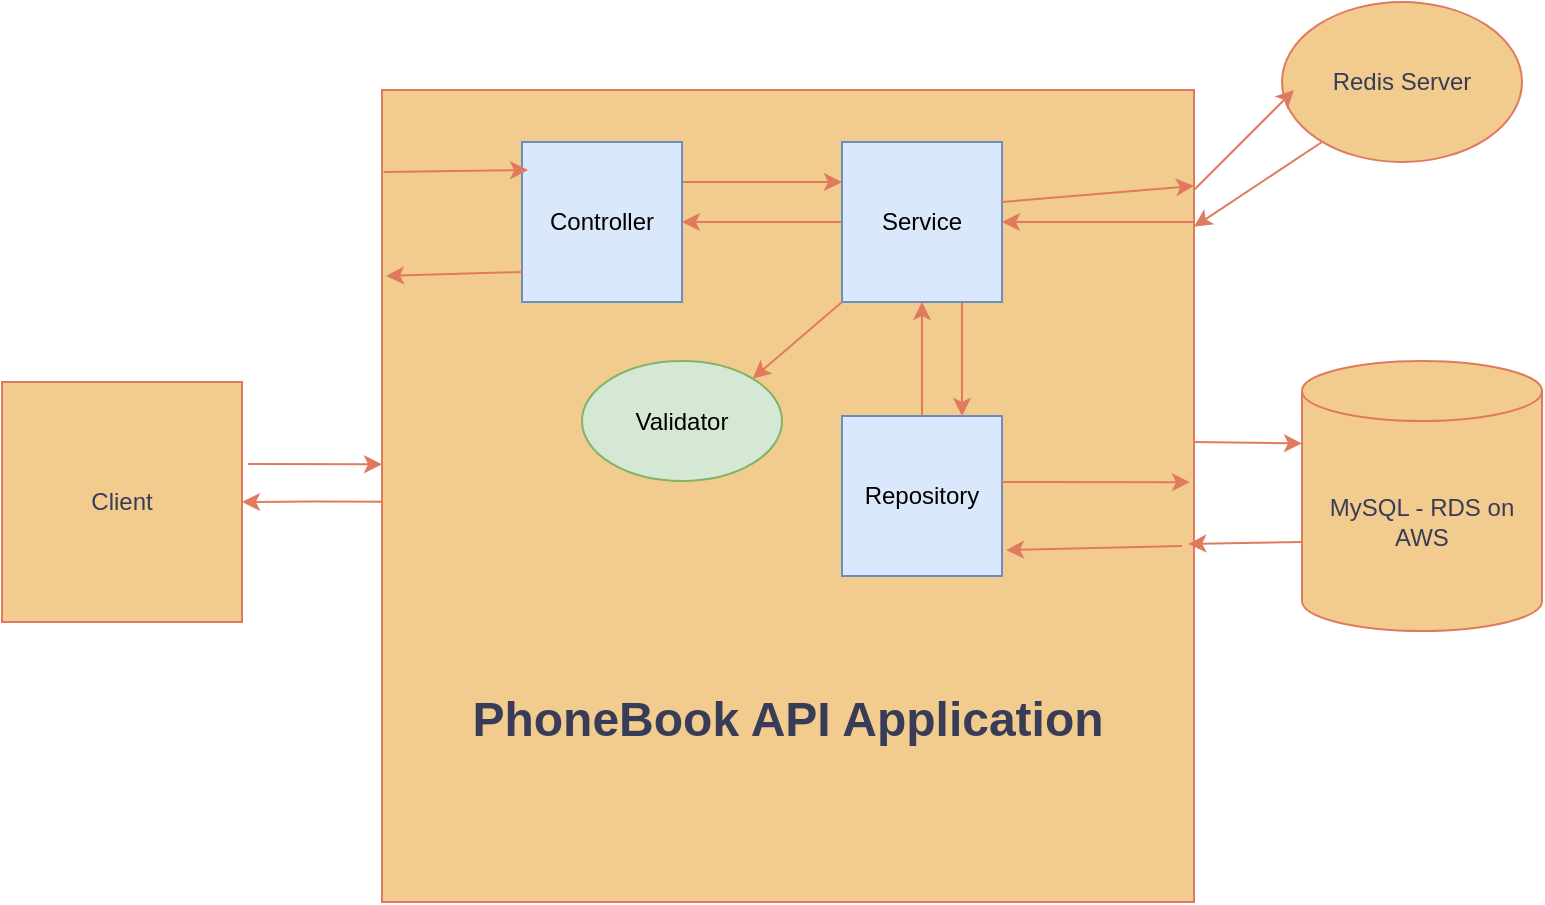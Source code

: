 <mxfile version="24.7.6">
  <diagram name="Page-1" id="qHu5MgX-kPWSWG0aRzg3">
    <mxGraphModel dx="794" dy="540" grid="1" gridSize="10" guides="1" tooltips="1" connect="1" arrows="1" fold="1" page="1" pageScale="1" pageWidth="850" pageHeight="1100" math="0" shadow="0">
      <root>
        <mxCell id="0" />
        <mxCell id="1" parent="0" />
        <object label="Client" Client="" id="f9ot66WbKrEA0bIDZkyh-1">
          <mxCell style="whiteSpace=wrap;html=1;aspect=fixed;labelBackgroundColor=none;fillColor=#F2CC8F;strokeColor=#E07A5F;fontColor=#393C56;" vertex="1" parent="1">
            <mxGeometry x="10" y="200" width="120" height="120" as="geometry" />
          </mxCell>
        </object>
        <mxCell id="f9ot66WbKrEA0bIDZkyh-2" value="" style="endArrow=classic;html=1;rounded=0;labelBackgroundColor=none;strokeColor=#E07A5F;fontColor=default;entryX=0;entryY=0.461;entryDx=0;entryDy=0;exitX=1.025;exitY=0.342;exitDx=0;exitDy=0;exitPerimeter=0;entryPerimeter=0;" edge="1" parent="1" source="f9ot66WbKrEA0bIDZkyh-1" target="f9ot66WbKrEA0bIDZkyh-3">
          <mxGeometry width="50" height="50" relative="1" as="geometry">
            <mxPoint x="130" y="260" as="sourcePoint" />
            <mxPoint x="190" y="254" as="targetPoint" />
          </mxGeometry>
        </mxCell>
        <mxCell id="f9ot66WbKrEA0bIDZkyh-25" value="" style="edgeStyle=orthogonalEdgeStyle;rounded=0;orthogonalLoop=1;jettySize=auto;html=1;strokeColor=#E07A5F;fontColor=#393C56;fillColor=#F2CC8F;exitX=0.025;exitY=0.507;exitDx=0;exitDy=0;exitPerimeter=0;" edge="1" parent="1" source="f9ot66WbKrEA0bIDZkyh-3" target="f9ot66WbKrEA0bIDZkyh-1">
          <mxGeometry relative="1" as="geometry" />
        </mxCell>
        <mxCell id="f9ot66WbKrEA0bIDZkyh-3" value="&lt;h1&gt;&lt;br&gt;&lt;/h1&gt;&lt;h1&gt;&lt;br&gt;&lt;/h1&gt;&lt;h1&gt;&lt;br&gt;&lt;/h1&gt;&lt;h1&gt;&lt;br&gt;&lt;/h1&gt;&lt;h1&gt;&lt;br&gt;&lt;/h1&gt;&lt;h1&gt;PhoneBook API Application&lt;/h1&gt;" style="whiteSpace=wrap;html=1;aspect=fixed;labelBackgroundColor=none;fillColor=#F2CC8F;strokeColor=#E07A5F;fontColor=#393C56;" vertex="1" parent="1">
          <mxGeometry x="200" y="54" width="406" height="406" as="geometry" />
        </mxCell>
        <mxCell id="f9ot66WbKrEA0bIDZkyh-8" value="" style="edgeStyle=orthogonalEdgeStyle;rounded=0;orthogonalLoop=1;jettySize=auto;html=1;strokeColor=#E07A5F;fontColor=#393C56;fillColor=#F2CC8F;exitX=1;exitY=0.25;exitDx=0;exitDy=0;entryX=0;entryY=0.25;entryDx=0;entryDy=0;" edge="1" parent="1" source="f9ot66WbKrEA0bIDZkyh-5" target="f9ot66WbKrEA0bIDZkyh-7">
          <mxGeometry relative="1" as="geometry" />
        </mxCell>
        <mxCell id="f9ot66WbKrEA0bIDZkyh-5" value="Controller" style="whiteSpace=wrap;html=1;aspect=fixed;strokeColor=#6c8ebf;fillColor=#dae8fc;" vertex="1" parent="1">
          <mxGeometry x="270" y="80" width="80" height="80" as="geometry" />
        </mxCell>
        <mxCell id="f9ot66WbKrEA0bIDZkyh-6" value="" style="endArrow=classic;html=1;rounded=0;strokeColor=#E07A5F;fontColor=#393C56;fillColor=#F2CC8F;exitX=0.002;exitY=0.101;exitDx=0;exitDy=0;exitPerimeter=0;entryX=0.038;entryY=0.175;entryDx=0;entryDy=0;entryPerimeter=0;" edge="1" parent="1" source="f9ot66WbKrEA0bIDZkyh-3" target="f9ot66WbKrEA0bIDZkyh-5">
          <mxGeometry width="50" height="50" relative="1" as="geometry">
            <mxPoint x="370" y="280" as="sourcePoint" />
            <mxPoint x="400" y="260" as="targetPoint" />
          </mxGeometry>
        </mxCell>
        <mxCell id="f9ot66WbKrEA0bIDZkyh-15" value="" style="edgeStyle=orthogonalEdgeStyle;rounded=0;orthogonalLoop=1;jettySize=auto;html=1;strokeColor=#E07A5F;fontColor=#393C56;fillColor=#F2CC8F;exitX=0.75;exitY=1;exitDx=0;exitDy=0;entryX=0.75;entryY=0;entryDx=0;entryDy=0;" edge="1" parent="1" source="f9ot66WbKrEA0bIDZkyh-7" target="f9ot66WbKrEA0bIDZkyh-14">
          <mxGeometry relative="1" as="geometry" />
        </mxCell>
        <mxCell id="f9ot66WbKrEA0bIDZkyh-23" value="" style="edgeStyle=orthogonalEdgeStyle;rounded=0;orthogonalLoop=1;jettySize=auto;html=1;strokeColor=#E07A5F;fontColor=#393C56;fillColor=#F2CC8F;" edge="1" parent="1" source="f9ot66WbKrEA0bIDZkyh-7" target="f9ot66WbKrEA0bIDZkyh-5">
          <mxGeometry relative="1" as="geometry" />
        </mxCell>
        <mxCell id="f9ot66WbKrEA0bIDZkyh-7" value="Service" style="whiteSpace=wrap;html=1;aspect=fixed;strokeColor=#6c8ebf;fillColor=#dae8fc;" vertex="1" parent="1">
          <mxGeometry x="430" y="80" width="80" height="80" as="geometry" />
        </mxCell>
        <mxCell id="f9ot66WbKrEA0bIDZkyh-11" value="MySQL - RDS on AWS" style="shape=cylinder3;whiteSpace=wrap;html=1;boundedLbl=1;backgroundOutline=1;size=15;strokeColor=#E07A5F;fontColor=#393C56;fillColor=#F2CC8F;" vertex="1" parent="1">
          <mxGeometry x="660" y="189.5" width="120" height="135" as="geometry" />
        </mxCell>
        <mxCell id="f9ot66WbKrEA0bIDZkyh-22" value="" style="edgeStyle=orthogonalEdgeStyle;rounded=0;orthogonalLoop=1;jettySize=auto;html=1;strokeColor=#E07A5F;fontColor=#393C56;fillColor=#F2CC8F;" edge="1" parent="1" source="f9ot66WbKrEA0bIDZkyh-14" target="f9ot66WbKrEA0bIDZkyh-7">
          <mxGeometry relative="1" as="geometry" />
        </mxCell>
        <mxCell id="f9ot66WbKrEA0bIDZkyh-14" value="Repository" style="whiteSpace=wrap;html=1;aspect=fixed;strokeColor=#6c8ebf;fillColor=#dae8fc;" vertex="1" parent="1">
          <mxGeometry x="430" y="217" width="80" height="80" as="geometry" />
        </mxCell>
        <mxCell id="f9ot66WbKrEA0bIDZkyh-18" value="" style="endArrow=classic;html=1;rounded=0;strokeColor=#E07A5F;fontColor=#393C56;fillColor=#F2CC8F;entryX=0.995;entryY=0.483;entryDx=0;entryDy=0;entryPerimeter=0;" edge="1" parent="1" target="f9ot66WbKrEA0bIDZkyh-3">
          <mxGeometry width="50" height="50" relative="1" as="geometry">
            <mxPoint x="510" y="250" as="sourcePoint" />
            <mxPoint x="560" y="200" as="targetPoint" />
          </mxGeometry>
        </mxCell>
        <mxCell id="f9ot66WbKrEA0bIDZkyh-19" value="" style="endArrow=classic;html=1;rounded=0;strokeColor=#E07A5F;fontColor=#393C56;fillColor=#F2CC8F;entryX=0;entryY=0;entryDx=0;entryDy=41.25;entryPerimeter=0;" edge="1" parent="1" target="f9ot66WbKrEA0bIDZkyh-11">
          <mxGeometry width="50" height="50" relative="1" as="geometry">
            <mxPoint x="606" y="230" as="sourcePoint" />
            <mxPoint x="656" y="180" as="targetPoint" />
          </mxGeometry>
        </mxCell>
        <mxCell id="f9ot66WbKrEA0bIDZkyh-20" value="" style="endArrow=classic;html=1;rounded=0;strokeColor=#E07A5F;fontColor=#393C56;fillColor=#F2CC8F;entryX=0.993;entryY=0.559;entryDx=0;entryDy=0;entryPerimeter=0;" edge="1" parent="1" target="f9ot66WbKrEA0bIDZkyh-3">
          <mxGeometry width="50" height="50" relative="1" as="geometry">
            <mxPoint x="660" y="280" as="sourcePoint" />
            <mxPoint x="710" y="230" as="targetPoint" />
          </mxGeometry>
        </mxCell>
        <mxCell id="f9ot66WbKrEA0bIDZkyh-21" value="" style="endArrow=classic;html=1;rounded=0;strokeColor=#E07A5F;fontColor=#393C56;fillColor=#F2CC8F;entryX=1.025;entryY=0.838;entryDx=0;entryDy=0;entryPerimeter=0;" edge="1" parent="1" target="f9ot66WbKrEA0bIDZkyh-14">
          <mxGeometry width="50" height="50" relative="1" as="geometry">
            <mxPoint x="600" y="282" as="sourcePoint" />
            <mxPoint x="650" y="232" as="targetPoint" />
          </mxGeometry>
        </mxCell>
        <mxCell id="f9ot66WbKrEA0bIDZkyh-24" value="" style="endArrow=classic;html=1;rounded=0;strokeColor=#E07A5F;fontColor=#393C56;fillColor=#F2CC8F;entryX=0.005;entryY=0.229;entryDx=0;entryDy=0;entryPerimeter=0;" edge="1" parent="1" target="f9ot66WbKrEA0bIDZkyh-3">
          <mxGeometry width="50" height="50" relative="1" as="geometry">
            <mxPoint x="270" y="145" as="sourcePoint" />
            <mxPoint x="320" y="95" as="targetPoint" />
          </mxGeometry>
        </mxCell>
        <mxCell id="f9ot66WbKrEA0bIDZkyh-26" value="Validator" style="ellipse;whiteSpace=wrap;html=1;strokeColor=#82b366;fillColor=#d5e8d4;" vertex="1" parent="1">
          <mxGeometry x="300" y="189.5" width="100" height="60" as="geometry" />
        </mxCell>
        <mxCell id="f9ot66WbKrEA0bIDZkyh-28" value="" style="endArrow=classic;html=1;rounded=0;strokeColor=#E07A5F;fontColor=#393C56;fillColor=#F2CC8F;entryX=1;entryY=0;entryDx=0;entryDy=0;" edge="1" parent="1" target="f9ot66WbKrEA0bIDZkyh-26">
          <mxGeometry width="50" height="50" relative="1" as="geometry">
            <mxPoint x="430" y="160" as="sourcePoint" />
            <mxPoint x="480" y="110" as="targetPoint" />
          </mxGeometry>
        </mxCell>
        <mxCell id="f9ot66WbKrEA0bIDZkyh-29" value="Redis Server" style="ellipse;whiteSpace=wrap;html=1;strokeColor=#E07A5F;fontColor=#393C56;fillColor=#F2CC8F;" vertex="1" parent="1">
          <mxGeometry x="650" y="10" width="120" height="80" as="geometry" />
        </mxCell>
        <mxCell id="f9ot66WbKrEA0bIDZkyh-30" value="" style="endArrow=classic;html=1;rounded=0;strokeColor=#E07A5F;fontColor=#393C56;fillColor=#F2CC8F;" edge="1" parent="1">
          <mxGeometry width="50" height="50" relative="1" as="geometry">
            <mxPoint x="606" y="104" as="sourcePoint" />
            <mxPoint x="656" y="54" as="targetPoint" />
          </mxGeometry>
        </mxCell>
        <mxCell id="f9ot66WbKrEA0bIDZkyh-31" value="" style="endArrow=classic;html=1;rounded=0;strokeColor=#E07A5F;fontColor=#393C56;fillColor=#F2CC8F;entryX=1;entryY=0.118;entryDx=0;entryDy=0;entryPerimeter=0;" edge="1" parent="1" target="f9ot66WbKrEA0bIDZkyh-3">
          <mxGeometry width="50" height="50" relative="1" as="geometry">
            <mxPoint x="510" y="110" as="sourcePoint" />
            <mxPoint x="560" y="60" as="targetPoint" />
          </mxGeometry>
        </mxCell>
        <mxCell id="f9ot66WbKrEA0bIDZkyh-32" value="" style="endArrow=classic;html=1;rounded=0;strokeColor=#E07A5F;fontColor=#393C56;fillColor=#F2CC8F;" edge="1" parent="1" target="f9ot66WbKrEA0bIDZkyh-3">
          <mxGeometry width="50" height="50" relative="1" as="geometry">
            <mxPoint x="670" y="80" as="sourcePoint" />
            <mxPoint x="720" y="30" as="targetPoint" />
          </mxGeometry>
        </mxCell>
        <mxCell id="f9ot66WbKrEA0bIDZkyh-33" value="" style="endArrow=classic;html=1;rounded=0;strokeColor=#E07A5F;fontColor=#393C56;fillColor=#F2CC8F;" edge="1" parent="1" target="f9ot66WbKrEA0bIDZkyh-7">
          <mxGeometry width="50" height="50" relative="1" as="geometry">
            <mxPoint x="606" y="120" as="sourcePoint" />
            <mxPoint x="656" y="70" as="targetPoint" />
          </mxGeometry>
        </mxCell>
      </root>
    </mxGraphModel>
  </diagram>
</mxfile>
